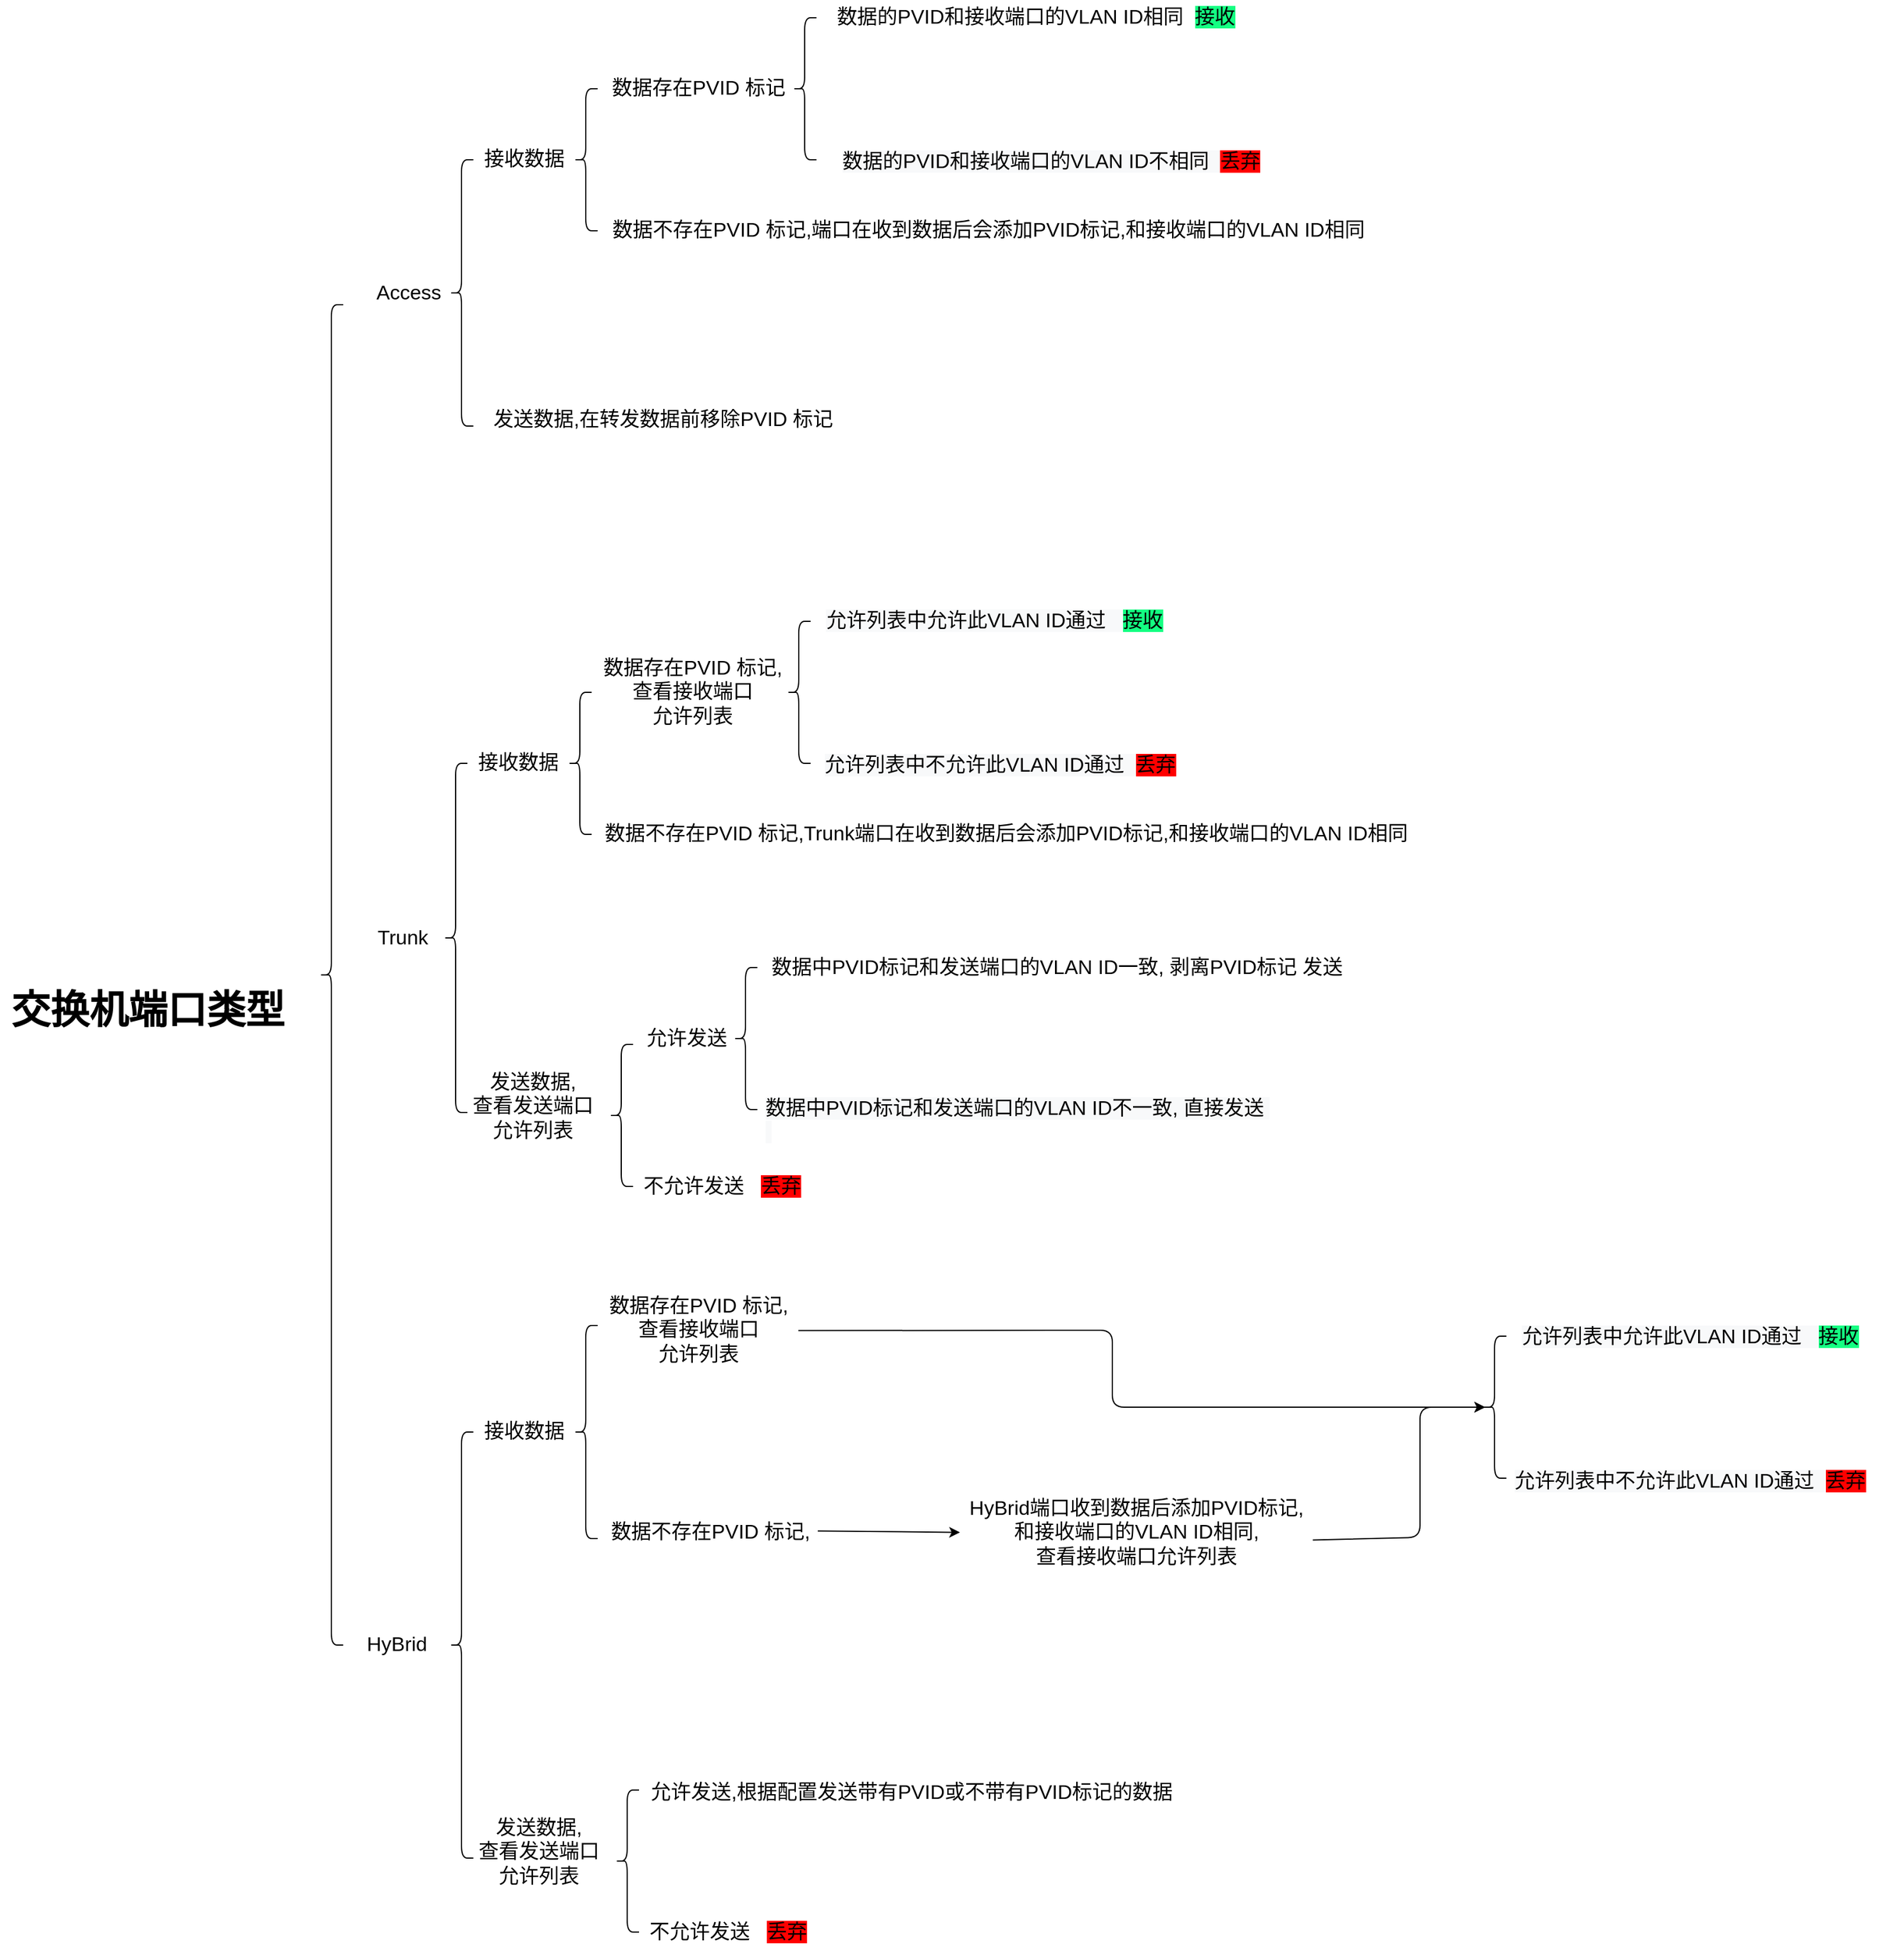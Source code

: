 <mxfile version="13.5.7" type="device"><diagram id="xux9DWG-WPBTzMdlxThf" name="Page-1"><mxGraphModel dx="2500" dy="967" grid="1" gridSize="10" guides="1" tooltips="1" connect="1" arrows="1" fold="1" page="1" pageScale="1" pageWidth="827" pageHeight="1169" math="0" shadow="0"><root><mxCell id="0"/><mxCell id="1" parent="0"/><mxCell id="b5JgzNF9Y-tZQNi1qWOb-1" value="" style="shape=curlyBracket;whiteSpace=wrap;html=1;rounded=1;" vertex="1" parent="1"><mxGeometry x="190" y="205" width="20" height="225" as="geometry"/></mxCell><mxCell id="b5JgzNF9Y-tZQNi1qWOb-2" value="Access" style="text;html=1;align=center;verticalAlign=middle;resizable=0;points=[];autosize=1;fontSize=17;" vertex="1" parent="1"><mxGeometry x="120" y="302.5" width="70" height="30" as="geometry"/></mxCell><mxCell id="b5JgzNF9Y-tZQNi1qWOb-3" value="接收数据&amp;nbsp;" style="text;html=1;align=center;verticalAlign=middle;resizable=0;points=[];autosize=1;fontSize=17;" vertex="1" parent="1"><mxGeometry x="210" y="190" width="90" height="30" as="geometry"/></mxCell><mxCell id="b5JgzNF9Y-tZQNi1qWOb-4" value="发送数据,在转发数据前移除PVID 标记" style="text;html=1;align=center;verticalAlign=middle;resizable=0;points=[];autosize=1;fontSize=17;" vertex="1" parent="1"><mxGeometry x="220" y="410" width="300" height="30" as="geometry"/></mxCell><mxCell id="b5JgzNF9Y-tZQNi1qWOb-5" value="" style="shape=curlyBracket;whiteSpace=wrap;html=1;rounded=1;fontSize=17;" vertex="1" parent="1"><mxGeometry x="295" y="145" width="20" height="120" as="geometry"/></mxCell><mxCell id="b5JgzNF9Y-tZQNi1qWOb-7" value="数据存在PVID 标记" style="text;html=1;align=center;verticalAlign=middle;resizable=0;points=[];autosize=1;fontSize=17;" vertex="1" parent="1"><mxGeometry x="320" y="130" width="160" height="30" as="geometry"/></mxCell><mxCell id="b5JgzNF9Y-tZQNi1qWOb-8" value="数据不存在PVID 标记,端口在收到数据后会添加PVID标记,和接收端口的VLAN ID相同" style="text;html=1;align=center;verticalAlign=middle;resizable=0;points=[];autosize=1;fontSize=17;" vertex="1" parent="1"><mxGeometry x="320" y="250" width="650" height="30" as="geometry"/></mxCell><mxCell id="b5JgzNF9Y-tZQNi1qWOb-9" value="" style="shape=curlyBracket;whiteSpace=wrap;html=1;rounded=1;fontSize=17;" vertex="1" parent="1"><mxGeometry x="480" y="85" width="20" height="120" as="geometry"/></mxCell><mxCell id="b5JgzNF9Y-tZQNi1qWOb-10" value="数据的PVID和接收端口的VLAN ID相同&amp;nbsp; &lt;span style=&quot;background-color: rgb(20 , 255 , 130)&quot;&gt;接收&lt;/span&gt;" style="text;html=1;align=center;verticalAlign=middle;resizable=0;points=[];autosize=1;fontSize=17;" vertex="1" parent="1"><mxGeometry x="510" y="70" width="350" height="30" as="geometry"/></mxCell><mxCell id="b5JgzNF9Y-tZQNi1qWOb-11" value="&lt;span style=&quot;color: rgb(0 , 0 , 0) ; font-family: &amp;#34;helvetica&amp;#34; ; font-size: 17px ; font-style: normal ; font-weight: 400 ; letter-spacing: normal ; text-align: center ; text-indent: 0px ; text-transform: none ; word-spacing: 0px ; background-color: rgb(248 , 249 , 250) ; display: inline ; float: none&quot;&gt;数据的PVID和接收端口的VLAN ID不相同&amp;nbsp; &lt;/span&gt;&lt;span style=&quot;color: rgb(0 , 0 , 0) ; font-family: &amp;#34;helvetica&amp;#34; ; font-size: 17px ; font-style: normal ; font-weight: 400 ; letter-spacing: normal ; text-align: center ; text-indent: 0px ; text-transform: none ; word-spacing: 0px ; display: inline ; float: none ; background-color: rgb(255 , 0 , 0)&quot;&gt;丢弃&lt;/span&gt;" style="text;whiteSpace=wrap;html=1;fontSize=17;" vertex="1" parent="1"><mxGeometry x="520" y="190" width="370" height="30" as="geometry"/></mxCell><mxCell id="b5JgzNF9Y-tZQNi1qWOb-13" value="" style="shape=curlyBracket;whiteSpace=wrap;html=1;rounded=1;" vertex="1" parent="1"><mxGeometry x="185" y="715" width="20" height="295" as="geometry"/></mxCell><mxCell id="b5JgzNF9Y-tZQNi1qWOb-14" value="Trunk" style="text;html=1;align=center;verticalAlign=middle;resizable=0;points=[];autosize=1;fontSize=17;" vertex="1" parent="1"><mxGeometry x="120" y="847.5" width="60" height="30" as="geometry"/></mxCell><mxCell id="b5JgzNF9Y-tZQNi1qWOb-15" value="接收数据&amp;nbsp;" style="text;html=1;align=center;verticalAlign=middle;resizable=0;points=[];autosize=1;fontSize=17;" vertex="1" parent="1"><mxGeometry x="205" y="700" width="90" height="30" as="geometry"/></mxCell><mxCell id="b5JgzNF9Y-tZQNi1qWOb-16" value="发送数据,&lt;br&gt;查看发送端口&lt;br&gt;允许列表" style="text;html=1;align=center;verticalAlign=middle;resizable=0;points=[];autosize=1;fontSize=17;" vertex="1" parent="1"><mxGeometry x="200" y="970" width="120" height="70" as="geometry"/></mxCell><mxCell id="b5JgzNF9Y-tZQNi1qWOb-17" value="" style="shape=curlyBracket;whiteSpace=wrap;html=1;rounded=1;fontSize=17;" vertex="1" parent="1"><mxGeometry x="290" y="655" width="20" height="120" as="geometry"/></mxCell><mxCell id="b5JgzNF9Y-tZQNi1qWOb-18" value="数据存在PVID 标记,&lt;br&gt;查看接收端口&lt;br&gt;允许列表" style="text;html=1;align=center;verticalAlign=middle;resizable=0;points=[];autosize=1;fontSize=17;" vertex="1" parent="1"><mxGeometry x="310" y="620" width="170" height="70" as="geometry"/></mxCell><mxCell id="b5JgzNF9Y-tZQNi1qWOb-19" value="数据不存在PVID 标记,Trunk端口在收到数据后会添加PVID标记,和接收端口的VLAN ID相同" style="text;html=1;align=center;verticalAlign=middle;resizable=0;points=[];autosize=1;fontSize=17;" vertex="1" parent="1"><mxGeometry x="315" y="760" width="690" height="30" as="geometry"/></mxCell><mxCell id="b5JgzNF9Y-tZQNi1qWOb-20" value="" style="shape=curlyBracket;whiteSpace=wrap;html=1;rounded=1;fontSize=17;" vertex="1" parent="1"><mxGeometry x="475" y="595" width="20" height="120" as="geometry"/></mxCell><mxCell id="b5JgzNF9Y-tZQNi1qWOb-21" value="&lt;span style=&quot;background-color: rgb(248 , 249 , 250)&quot;&gt;允许列表中允许此VLAN ID通过&amp;nbsp; &amp;nbsp;&lt;/span&gt;&lt;span style=&quot;background-color: rgb(20 , 255 , 130)&quot;&gt;接收&lt;/span&gt;" style="text;html=1;align=center;verticalAlign=middle;resizable=0;points=[];autosize=1;fontSize=17;" vertex="1" parent="1"><mxGeometry x="500" y="580" width="300" height="30" as="geometry"/></mxCell><mxCell id="b5JgzNF9Y-tZQNi1qWOb-22" value="&lt;span style=&quot;color: rgb(0 , 0 , 0) ; font-family: &amp;#34;helvetica&amp;#34; ; font-size: 17px ; font-style: normal ; font-weight: 400 ; letter-spacing: normal ; text-align: center ; text-indent: 0px ; text-transform: none ; word-spacing: 0px ; background-color: rgb(248 , 249 , 250) ; display: inline ; float: none&quot;&gt;&lt;span style=&quot;font-family: &amp;#34;helvetica&amp;#34;&quot;&gt;允许列表中不允许此VLAN ID通过&lt;/span&gt;&amp;nbsp;&amp;nbsp;&lt;/span&gt;&lt;span style=&quot;color: rgb(0 , 0 , 0) ; font-family: &amp;#34;helvetica&amp;#34; ; font-size: 17px ; font-style: normal ; font-weight: 400 ; letter-spacing: normal ; text-align: center ; text-indent: 0px ; text-transform: none ; word-spacing: 0px ; display: inline ; float: none ; background-color: rgb(255 , 0 , 0)&quot;&gt;丢弃&lt;/span&gt;" style="text;whiteSpace=wrap;html=1;fontSize=17;" vertex="1" parent="1"><mxGeometry x="505" y="700" width="330" height="35" as="geometry"/></mxCell><mxCell id="b5JgzNF9Y-tZQNi1qWOb-23" value="" style="shape=curlyBracket;whiteSpace=wrap;html=1;rounded=1;fontSize=17;" vertex="1" parent="1"><mxGeometry x="325" y="952.5" width="20" height="120" as="geometry"/></mxCell><mxCell id="b5JgzNF9Y-tZQNi1qWOb-24" value="允许发送" style="text;html=1;align=center;verticalAlign=middle;resizable=0;points=[];autosize=1;fontSize=17;" vertex="1" parent="1"><mxGeometry x="350" y="932.5" width="80" height="30" as="geometry"/></mxCell><mxCell id="b5JgzNF9Y-tZQNi1qWOb-25" value="不允许发送&amp;nbsp;&amp;nbsp;&lt;span style=&quot;font-family: &amp;#34;helvetica&amp;#34;&quot;&gt;&amp;nbsp;&lt;/span&gt;&lt;span style=&quot;font-family: &amp;#34;helvetica&amp;#34; ; background-color: rgb(255 , 0 , 0)&quot;&gt;丢弃&lt;/span&gt;" style="text;html=1;align=center;verticalAlign=middle;resizable=0;points=[];autosize=1;fontSize=17;" vertex="1" parent="1"><mxGeometry x="345" y="1057.5" width="150" height="30" as="geometry"/></mxCell><mxCell id="b5JgzNF9Y-tZQNi1qWOb-26" value="" style="shape=curlyBracket;whiteSpace=wrap;html=1;rounded=1;fontSize=17;" vertex="1" parent="1"><mxGeometry x="430" y="887.5" width="20" height="120" as="geometry"/></mxCell><mxCell id="b5JgzNF9Y-tZQNi1qWOb-27" value="数据中PVID标记和发送端口的VLAN ID一致, 剥离PVID标记 发送&amp;nbsp; &amp;nbsp;" style="text;html=1;align=center;verticalAlign=middle;resizable=0;points=[];autosize=1;fontSize=17;" vertex="1" parent="1"><mxGeometry x="455" y="872.5" width="510" height="30" as="geometry"/></mxCell><mxCell id="b5JgzNF9Y-tZQNi1qWOb-29" value="&lt;span style=&quot;color: rgb(0 , 0 , 0) ; font-family: &amp;#34;helvetica&amp;#34; ; font-size: 17px ; font-style: normal ; font-weight: 400 ; letter-spacing: normal ; text-align: center ; text-indent: 0px ; text-transform: none ; word-spacing: 0px ; background-color: rgb(248 , 249 , 250) ; display: inline ; float: none&quot;&gt;数据中PVID标记和发送端口的VLAN ID不一致, 直接发送&amp;nbsp; &amp;nbsp;&lt;/span&gt;" style="text;whiteSpace=wrap;html=1;fontSize=17;" vertex="1" parent="1"><mxGeometry x="455" y="990" width="430" height="30" as="geometry"/></mxCell><mxCell id="b5JgzNF9Y-tZQNi1qWOb-31" value="" style="shape=curlyBracket;whiteSpace=wrap;html=1;rounded=1;" vertex="1" parent="1"><mxGeometry x="190" y="1280" width="20" height="360" as="geometry"/></mxCell><mxCell id="b5JgzNF9Y-tZQNi1qWOb-32" value="HyBrid" style="text;html=1;align=center;verticalAlign=middle;resizable=0;points=[];autosize=1;fontSize=17;" vertex="1" parent="1"><mxGeometry x="110" y="1445" width="70" height="30" as="geometry"/></mxCell><mxCell id="b5JgzNF9Y-tZQNi1qWOb-33" value="接收数据&amp;nbsp;" style="text;html=1;align=center;verticalAlign=middle;resizable=0;points=[];autosize=1;fontSize=17;" vertex="1" parent="1"><mxGeometry x="210" y="1265" width="90" height="30" as="geometry"/></mxCell><mxCell id="b5JgzNF9Y-tZQNi1qWOb-34" value="发送数据,&lt;br&gt;查看发送端口&lt;br&gt;允许列表" style="text;html=1;align=center;verticalAlign=middle;resizable=0;points=[];autosize=1;fontSize=17;" vertex="1" parent="1"><mxGeometry x="205" y="1600" width="120" height="70" as="geometry"/></mxCell><mxCell id="b5JgzNF9Y-tZQNi1qWOb-35" value="" style="shape=curlyBracket;whiteSpace=wrap;html=1;rounded=1;fontSize=17;" vertex="1" parent="1"><mxGeometry x="295" y="1190" width="20" height="180" as="geometry"/></mxCell><mxCell id="b5JgzNF9Y-tZQNi1qWOb-36" value="数据存在PVID 标记,&lt;br&gt;查看接收端口&lt;br&gt;允许列表" style="text;html=1;align=center;verticalAlign=middle;resizable=0;points=[];autosize=1;fontSize=17;" vertex="1" parent="1"><mxGeometry x="315" y="1159" width="170" height="70" as="geometry"/></mxCell><mxCell id="b5JgzNF9Y-tZQNi1qWOb-37" value="数据不存在PVID 标记,&lt;br&gt;" style="text;html=1;align=center;verticalAlign=middle;resizable=0;points=[];autosize=1;fontSize=17;" vertex="1" parent="1"><mxGeometry x="320" y="1350" width="180" height="30" as="geometry"/></mxCell><mxCell id="b5JgzNF9Y-tZQNi1qWOb-38" value="" style="shape=curlyBracket;whiteSpace=wrap;html=1;rounded=1;fontSize=17;" vertex="1" parent="1"><mxGeometry x="1063" y="1199" width="20" height="120" as="geometry"/></mxCell><mxCell id="b5JgzNF9Y-tZQNi1qWOb-39" value="&lt;span style=&quot;background-color: rgb(248 , 249 , 250)&quot;&gt;允许列表中允许此VLAN ID通过&amp;nbsp; &amp;nbsp;&lt;/span&gt;&lt;span style=&quot;background-color: rgb(20 , 255 , 130)&quot;&gt;接收&lt;/span&gt;" style="text;html=1;align=center;verticalAlign=middle;resizable=0;points=[];autosize=1;fontSize=17;" vertex="1" parent="1"><mxGeometry x="1088" y="1185" width="300" height="30" as="geometry"/></mxCell><mxCell id="b5JgzNF9Y-tZQNi1qWOb-40" value="&lt;span style=&quot;color: rgb(0 , 0 , 0) ; font-family: &amp;#34;helvetica&amp;#34; ; font-size: 17px ; font-style: normal ; font-weight: 400 ; letter-spacing: normal ; text-align: center ; text-indent: 0px ; text-transform: none ; word-spacing: 0px ; background-color: rgb(248 , 249 , 250) ; display: inline ; float: none&quot;&gt;&lt;span style=&quot;font-family: &amp;#34;helvetica&amp;#34;&quot;&gt;允许列表中不允许此VLAN ID通过&lt;/span&gt;&amp;nbsp;&amp;nbsp;&lt;/span&gt;&lt;span style=&quot;color: rgb(0 , 0 , 0) ; font-family: &amp;#34;helvetica&amp;#34; ; font-size: 17px ; font-style: normal ; font-weight: 400 ; letter-spacing: normal ; text-align: center ; text-indent: 0px ; text-transform: none ; word-spacing: 0px ; display: inline ; float: none ; background-color: rgb(255 , 0 , 0)&quot;&gt;丢弃&lt;/span&gt;" style="text;whiteSpace=wrap;html=1;fontSize=17;" vertex="1" parent="1"><mxGeometry x="1088" y="1305" width="330" height="35" as="geometry"/></mxCell><mxCell id="b5JgzNF9Y-tZQNi1qWOb-41" value="" style="shape=curlyBracket;whiteSpace=wrap;html=1;rounded=1;fontSize=17;" vertex="1" parent="1"><mxGeometry x="330" y="1582.5" width="20" height="120" as="geometry"/></mxCell><mxCell id="b5JgzNF9Y-tZQNi1qWOb-42" value="允许发送,根据配置发送带有PVID或不带有PVID标记的数据" style="text;html=1;align=center;verticalAlign=middle;resizable=0;points=[];autosize=1;fontSize=17;" vertex="1" parent="1"><mxGeometry x="350" y="1570" width="460" height="30" as="geometry"/></mxCell><mxCell id="b5JgzNF9Y-tZQNi1qWOb-43" value="不允许发送&amp;nbsp;&amp;nbsp;&lt;span style=&quot;font-family: &amp;#34;helvetica&amp;#34;&quot;&gt;&amp;nbsp;&lt;/span&gt;&lt;span style=&quot;font-family: &amp;#34;helvetica&amp;#34; ; background-color: rgb(255 , 0 , 0)&quot;&gt;丢弃&lt;/span&gt;" style="text;html=1;align=center;verticalAlign=middle;resizable=0;points=[];autosize=1;fontSize=17;" vertex="1" parent="1"><mxGeometry x="350" y="1687.5" width="150" height="30" as="geometry"/></mxCell><mxCell id="b5JgzNF9Y-tZQNi1qWOb-56" value="" style="endArrow=classic;html=1;fontSize=17;exitX=1.006;exitY=0.453;exitDx=0;exitDy=0;exitPerimeter=0;entryX=0.004;entryY=0.497;entryDx=0;entryDy=0;entryPerimeter=0;" edge="1" parent="1" source="b5JgzNF9Y-tZQNi1qWOb-37" target="b5JgzNF9Y-tZQNi1qWOb-57"><mxGeometry width="50" height="50" relative="1" as="geometry"><mxPoint x="580" y="1370" as="sourcePoint"/><mxPoint x="580" y="1364" as="targetPoint"/></mxGeometry></mxCell><mxCell id="b5JgzNF9Y-tZQNi1qWOb-57" value="HyBrid端口收到数据后添加PVID标记,&lt;br&gt;和接收端口的VLAN ID相同,&lt;br&gt;查看接收端口允许列表" style="text;html=1;align=center;verticalAlign=middle;resizable=0;points=[];autosize=1;fontSize=17;" vertex="1" parent="1"><mxGeometry x="620" y="1330" width="300" height="70" as="geometry"/></mxCell><mxCell id="b5JgzNF9Y-tZQNi1qWOb-58" value="" style="endArrow=classic;html=1;fontSize=17;exitX=0.998;exitY=0.504;exitDx=0;exitDy=0;exitPerimeter=0;entryX=0.1;entryY=0.5;entryDx=0;entryDy=0;entryPerimeter=0;" edge="1" parent="1" source="b5JgzNF9Y-tZQNi1qWOb-36" target="b5JgzNF9Y-tZQNi1qWOb-38"><mxGeometry width="50" height="50" relative="1" as="geometry"><mxPoint x="680" y="1220" as="sourcePoint"/><mxPoint x="730" y="1170" as="targetPoint"/><Array as="points"><mxPoint x="750" y="1194"/><mxPoint x="750" y="1259"/></Array></mxGeometry></mxCell><mxCell id="b5JgzNF9Y-tZQNi1qWOb-59" value="" style="endArrow=classic;html=1;fontSize=17;entryX=0.1;entryY=0.5;entryDx=0;entryDy=0;entryPerimeter=0;exitX=0.998;exitY=0.589;exitDx=0;exitDy=0;exitPerimeter=0;" edge="1" parent="1" source="b5JgzNF9Y-tZQNi1qWOb-57" target="b5JgzNF9Y-tZQNi1qWOb-38"><mxGeometry width="50" height="50" relative="1" as="geometry"><mxPoint x="1010" y="1366" as="sourcePoint"/><mxPoint x="1090" y="1380" as="targetPoint"/><Array as="points"><mxPoint x="1010" y="1369"/><mxPoint x="1010" y="1259"/></Array></mxGeometry></mxCell><mxCell id="b5JgzNF9Y-tZQNi1qWOb-60" value="" style="shape=curlyBracket;whiteSpace=wrap;html=1;rounded=1;fontSize=17;" vertex="1" parent="1"><mxGeometry x="80" y="327.5" width="20" height="1132.5" as="geometry"/></mxCell><mxCell id="b5JgzNF9Y-tZQNi1qWOb-61" value="交换机端口类型" style="text;html=1;strokeColor=none;fillColor=none;align=center;verticalAlign=middle;whiteSpace=wrap;rounded=0;fontSize=33;fontStyle=1" vertex="1" parent="1"><mxGeometry x="-190" y="912.5" width="250" height="20" as="geometry"/></mxCell></root></mxGraphModel></diagram></mxfile>